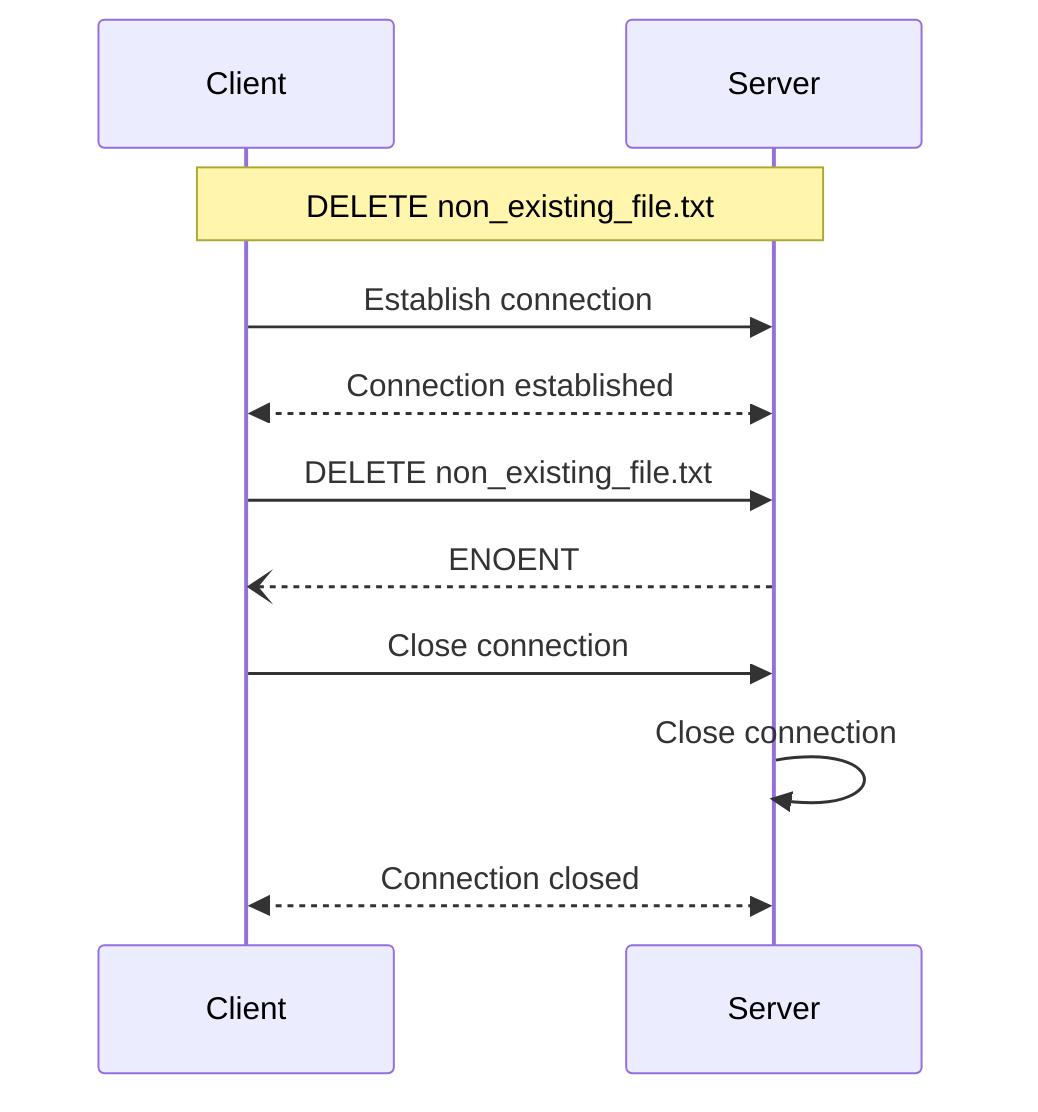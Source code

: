 sequenceDiagram
    participant Client
    participant Server

    %% Initialisation
    Note over Client,Server: DELETE non_existing_file.txt
    Client->>Server: Establish connection
    Server<<-->>Client: Connection established
    Client->>Server: DELETE non_existing_file.txt
    Server--)Client: ENOENT
    Client->>Server: Close connection
    Server->>Server: Close connection
    Server<<-->>Client: Connection closed